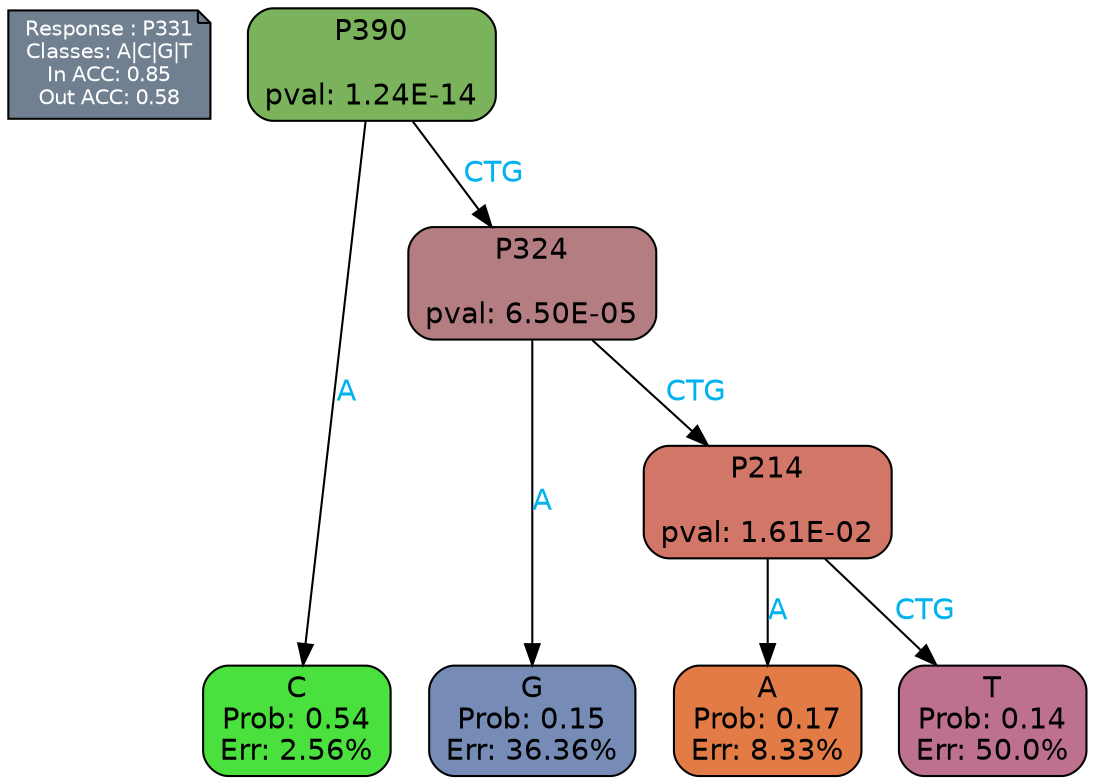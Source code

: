 digraph Tree {
node [shape=box, style="filled, rounded", color="black", fontname=helvetica] ;
graph [ranksep=equally, splines=polylines, bgcolor=transparent, dpi=600] ;
edge [fontname=helvetica] ;
LEGEND [label="Response : P331
Classes: A|C|G|T
In ACC: 0.85
Out ACC: 0.58
",shape=note,align=left,style=filled,fillcolor="slategray",fontcolor="white",fontsize=10];1 [label="P390

pval: 1.24E-14", fillcolor="#7ab35c"] ;
2 [label="C
Prob: 0.54
Err: 2.56%", fillcolor="#4ae03d"] ;
3 [label="P324

pval: 6.50E-05", fillcolor="#b37d81"] ;
4 [label="G
Prob: 0.15
Err: 36.36%", fillcolor="#768cb6"] ;
5 [label="P214

pval: 1.61E-02", fillcolor="#d27667"] ;
6 [label="A
Prob: 0.17
Err: 8.33%", fillcolor="#e37b47"] ;
7 [label="T
Prob: 0.14
Err: 50.0%", fillcolor="#be718f"] ;
1 -> 2 [label="A",fontcolor=deepskyblue2] ;
1 -> 3 [label="CTG",fontcolor=deepskyblue2] ;
3 -> 4 [label="A",fontcolor=deepskyblue2] ;
3 -> 5 [label="CTG",fontcolor=deepskyblue2] ;
5 -> 6 [label="A",fontcolor=deepskyblue2] ;
5 -> 7 [label="CTG",fontcolor=deepskyblue2] ;
{rank = same; 2;4;6;7;}{rank = same; LEGEND;1;}}